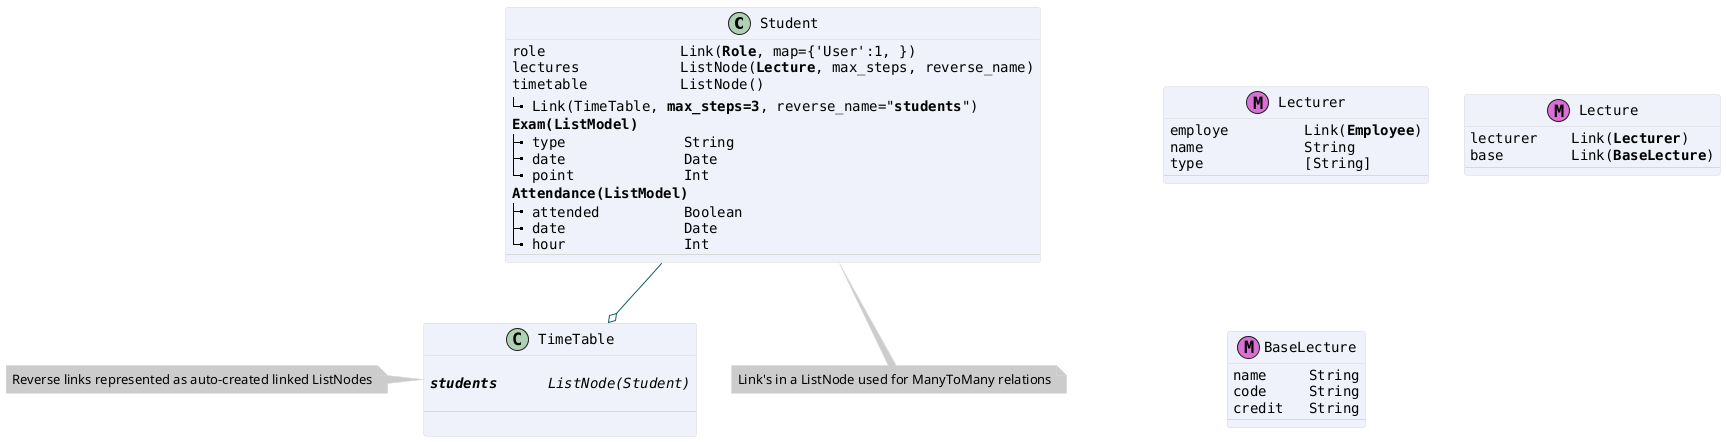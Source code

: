 ±@startuml

skinparam classAttributeFontName Monospaced
skinparam classBackgroundColor #EFF2FB
skinparam noteBackgroundColor #cccccc
skinparam noteBorderColor #D8D8D8
skinparam classBorderColor #D8D8D8
skinparam packageBorderColor #BDBDBD
skinparam classArrowColor #0B615E
skinparam shadowing false


class Student {
role                Link(**Role**, map={'User':1, })
lectures            ListNode(**Lecture**, max_steps, reverse_name)
timetable           ListNode()
|_ Link(TimeTable, <b>max_steps=3</b>, reverse_name="<b>students</b>")
**Exam(ListModel)**
|_ type              String
|_ date              Date
|_ point             Int
**Attendance(ListModel)**
|_ attended          Boolean
|_ date              Date
|_ hour              Int
--
}
note bottom: Link's in a ListNode used for ManyToMany relations

class TimeTable{

<i><b>students</b>      ListNode(Student)</i>

--

}
note left: Reverse links represented as auto-created linked ListNodes

class Lecturer<<(M,orchid)>>{
employe         Link(**Employee**)
name            String
type            [String]
--
}

class Lecture<<(M,orchid)>>{
lecturer    Link(**Lecturer**)
base        Link(**BaseLecture**)
--
}
class BaseLecture<<(M,orchid)>>{
name     String
code     String
credit   String
--
}



Student --o TimeTable



@enduml
